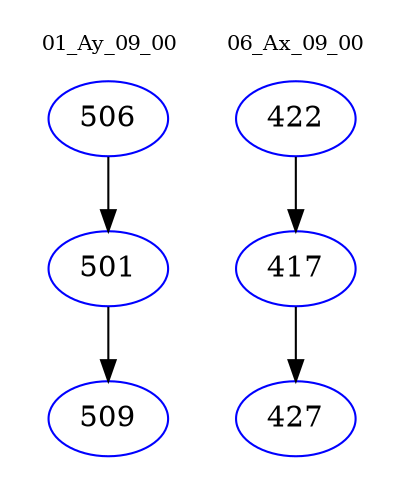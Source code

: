 digraph{
subgraph cluster_0 {
color = white
label = "01_Ay_09_00";
fontsize=10;
T0_506 [label="506", color="blue"]
T0_506 -> T0_501 [color="black"]
T0_501 [label="501", color="blue"]
T0_501 -> T0_509 [color="black"]
T0_509 [label="509", color="blue"]
}
subgraph cluster_1 {
color = white
label = "06_Ax_09_00";
fontsize=10;
T1_422 [label="422", color="blue"]
T1_422 -> T1_417 [color="black"]
T1_417 [label="417", color="blue"]
T1_417 -> T1_427 [color="black"]
T1_427 [label="427", color="blue"]
}
}
